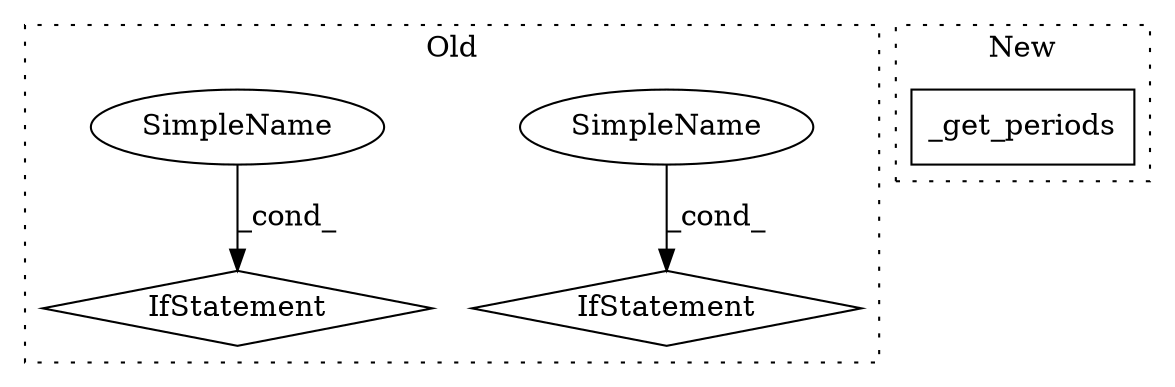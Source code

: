 digraph G {
subgraph cluster0 {
1 [label="IfStatement" a="25" s="11798" l="35" shape="diamond"];
3 [label="IfStatement" a="25" s="11933" l="35" shape="diamond"];
4 [label="SimpleName" a="42" s="11963" l="5" shape="ellipse"];
5 [label="SimpleName" a="42" s="11828" l="5" shape="ellipse"];
label = "Old";
style="dotted";
}
subgraph cluster1 {
2 [label="_get_periods" a="32" s="11437" l="14" shape="box"];
label = "New";
style="dotted";
}
4 -> 3 [label="_cond_"];
5 -> 1 [label="_cond_"];
}